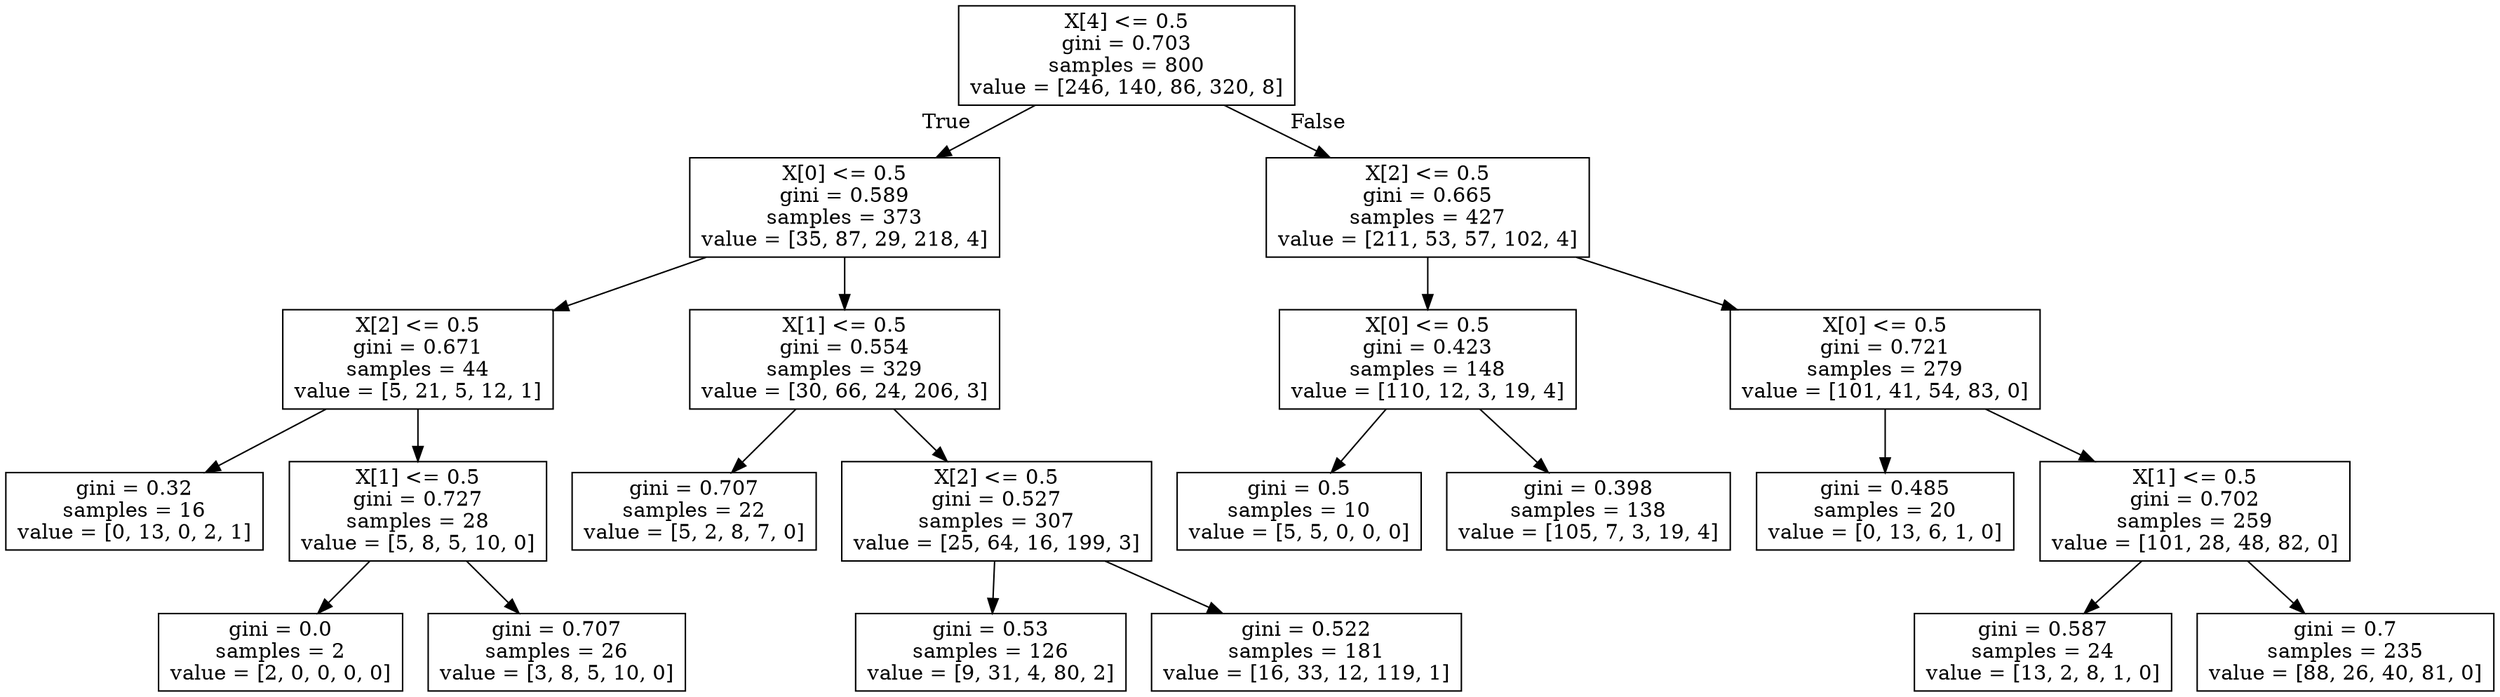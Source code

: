 digraph Tree {
node [shape=box] ;
0 [label="X[4] <= 0.5\ngini = 0.703\nsamples = 800\nvalue = [246, 140, 86, 320, 8]"] ;
1 [label="X[0] <= 0.5\ngini = 0.589\nsamples = 373\nvalue = [35, 87, 29, 218, 4]"] ;
0 -> 1 [labeldistance=2.5, labelangle=45, headlabel="True"] ;
2 [label="X[2] <= 0.5\ngini = 0.671\nsamples = 44\nvalue = [5, 21, 5, 12, 1]"] ;
1 -> 2 ;
3 [label="gini = 0.32\nsamples = 16\nvalue = [0, 13, 0, 2, 1]"] ;
2 -> 3 ;
4 [label="X[1] <= 0.5\ngini = 0.727\nsamples = 28\nvalue = [5, 8, 5, 10, 0]"] ;
2 -> 4 ;
5 [label="gini = 0.0\nsamples = 2\nvalue = [2, 0, 0, 0, 0]"] ;
4 -> 5 ;
6 [label="gini = 0.707\nsamples = 26\nvalue = [3, 8, 5, 10, 0]"] ;
4 -> 6 ;
7 [label="X[1] <= 0.5\ngini = 0.554\nsamples = 329\nvalue = [30, 66, 24, 206, 3]"] ;
1 -> 7 ;
8 [label="gini = 0.707\nsamples = 22\nvalue = [5, 2, 8, 7, 0]"] ;
7 -> 8 ;
9 [label="X[2] <= 0.5\ngini = 0.527\nsamples = 307\nvalue = [25, 64, 16, 199, 3]"] ;
7 -> 9 ;
10 [label="gini = 0.53\nsamples = 126\nvalue = [9, 31, 4, 80, 2]"] ;
9 -> 10 ;
11 [label="gini = 0.522\nsamples = 181\nvalue = [16, 33, 12, 119, 1]"] ;
9 -> 11 ;
12 [label="X[2] <= 0.5\ngini = 0.665\nsamples = 427\nvalue = [211, 53, 57, 102, 4]"] ;
0 -> 12 [labeldistance=2.5, labelangle=-45, headlabel="False"] ;
13 [label="X[0] <= 0.5\ngini = 0.423\nsamples = 148\nvalue = [110, 12, 3, 19, 4]"] ;
12 -> 13 ;
14 [label="gini = 0.5\nsamples = 10\nvalue = [5, 5, 0, 0, 0]"] ;
13 -> 14 ;
15 [label="gini = 0.398\nsamples = 138\nvalue = [105, 7, 3, 19, 4]"] ;
13 -> 15 ;
16 [label="X[0] <= 0.5\ngini = 0.721\nsamples = 279\nvalue = [101, 41, 54, 83, 0]"] ;
12 -> 16 ;
17 [label="gini = 0.485\nsamples = 20\nvalue = [0, 13, 6, 1, 0]"] ;
16 -> 17 ;
18 [label="X[1] <= 0.5\ngini = 0.702\nsamples = 259\nvalue = [101, 28, 48, 82, 0]"] ;
16 -> 18 ;
19 [label="gini = 0.587\nsamples = 24\nvalue = [13, 2, 8, 1, 0]"] ;
18 -> 19 ;
20 [label="gini = 0.7\nsamples = 235\nvalue = [88, 26, 40, 81, 0]"] ;
18 -> 20 ;
}